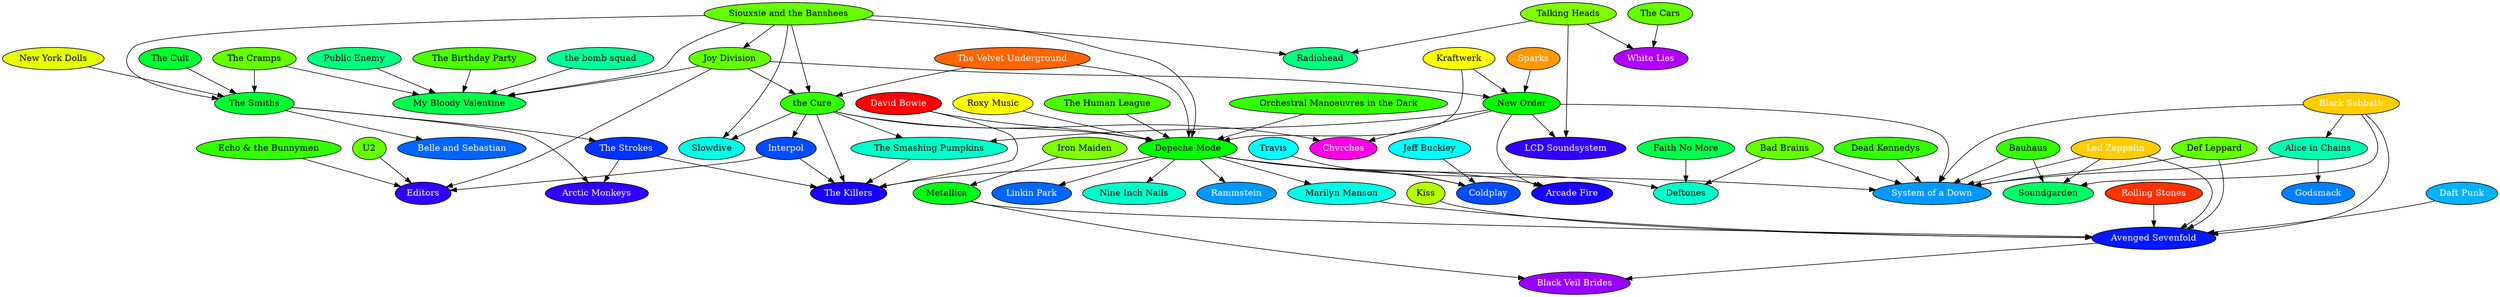 
digraph D {
	overlap=false
	node [style="filled"]

"Alice in Chains" [URL="https://en.wikipedia.org/wiki/Alice_in_Chains" founded="1987" fillcolor="#00ffb2" fontcolor="#000000"]
"Alice in Chains" -> "Godsmack"
"Alice in Chains" -> "System of a Down"
"Arcade Fire" [URL="https://en.wikipedia.org/wiki/Arcade_Fire" founded="2001" fillcolor="#1900ff" fontcolor="#ffffff"]
"Arctic Monkeys" [URL="https://en.wikipedia.org/wiki/Arctic_Monkeys" founded="2002" fillcolor="#3200ff" fontcolor="#ffffff"]
"Avenged Sevenfold" [URL="https://en.wikipedia.org/wiki/Avenged_Sevenfold" founded="1999" fillcolor="#0019ff" fontcolor="#ffffff"]
"Avenged Sevenfold" -> "Black Veil Brides"
"Bad Brains" [URL="https://en.wikipedia.org/wiki/Bad_Brains" founded="1976" fillcolor="#65ff00" fontcolor="#000000"]
"Bad Brains" -> "Deftones"
"Bad Brains" -> "System of a Down"
"Bauhaus" [URL="https://en.wikipedia.org/wiki/Bauhaus_(band)" founded="1978" fillcolor="#33ff00" fontcolor="#000000"]
"Bauhaus" -> "System of a Down"
"Bauhaus" -> "Soundgarden"
"Belle and Sebastian" [URL="https://en.wikipedia.org/wiki/Belle_and_Sebastian" founded="1996" fillcolor="#0066ff" fontcolor="#ffffff"]
"Black Sabbath" [URL="https://en.wikipedia.org/wiki/Black_Sabbath" founded="1968" fillcolor="#ffcc00" fontcolor="#ffffff"]
"Black Sabbath" -> "Alice in Chains"
"Black Sabbath" -> "Soundgarden"
"Black Sabbath" -> "System of a Down"
"Black Sabbath" -> "Avenged Sevenfold"
"Black Veil Brides" [URL="https://en.wikipedia.org/wiki/Black_Veil_Brides" founded="2006" fillcolor="#9900ff" fontcolor="#ffffff"]
"Chvrches" [URL="https://en.wikipedia.org/wiki/Chvrches" founded="2011" fillcolor="#ff00e5" fontcolor="#ffffff"]
"Coldplay" [URL="https://en.wikipedia.org/wiki/Coldplay" founded="1997" fillcolor="#004cff" fontcolor="#ffffff"]
"Daft Punk" [URL="https://en.wikipedia.org/wiki/Daft_Punk" founded="1993" fillcolor="#00b2ff" fontcolor="#ffffff"]
"Daft Punk" -> "Avenged Sevenfold"
"David Bowie" [URL="https://en.wikipedia.org/wiki/David_Bowie" founded="1960" fillcolor="#ff0000" fontcolor="#ffffff"]
"David Bowie" -> "Depeche Mode"
"David Bowie" -> "The Killers"
"Dead Kennedys" [URL="https://en.wikipedia.org/wiki/Dead_Kennedys" founded="1978" fillcolor="#33ff00" fontcolor="#000000"]
"Dead Kennedys" -> "System of a Down"
"Def Leppard" [URL="https://en.wikipedia.org/wiki/Def_Leppard" founded="1976" fillcolor="#65ff00" fontcolor="#000000"]
"Def Leppard" -> "System of a Down"
"Def Leppard" -> "Avenged Sevenfold"
"Deftones" [URL="https://en.wikipedia.org/wiki/Deftones" founded="1988" fillcolor="#00ffcb" fontcolor="#000000"]
"Depeche Mode" [URL="https://en.wikipedia.org/wiki/Depeche_Mode" founded="1980" fillcolor="#00ff00" fontcolor="#000000"]
"Depeche Mode" -> "System of a Down"
"Depeche Mode" -> "Arcade Fire"
"Depeche Mode" -> "Coldplay"
"Depeche Mode" -> "Deftones"
"Depeche Mode" -> "Linkin Park"
"Depeche Mode" -> "Marilyn Manson"
"Depeche Mode" -> "Nine Inch Nails"
"Depeche Mode" -> "Rammstein"
"Depeche Mode" -> "The Killers"
"Echo & the Bunnymen" [URL="https://en.wikipedia.org/wiki/Echo_%26_the_Bunnymen" founded="1978" fillcolor="#33ff00" fontcolor="#000000"]
"Echo & the Bunnymen" -> "Editors"
"Editors" [URL="https://en.wikipedia.org/wiki/Editors_(band)" founded="2002" fillcolor="#3200ff" fontcolor="#ffffff"]
"Faith No More" [URL="https://en.wikipedia.org/wiki/Faith_No_More" founded="1983" fillcolor="#00ff4c" fontcolor="#000000"]
"Faith No More" -> "Deftones"
"Godsmack" [URL="https://en.wikipedia.org/wiki/Godsmack" founded="1995" fillcolor="#007fff" fontcolor="#ffffff"]
"Interpol" [URL="https://en.wikipedia.org/wiki/Interpol_(band)" founded="1997" fillcolor="#004cff" fontcolor="#ffffff"]
"Interpol" -> "The Killers"
"Interpol" -> "Editors"
"Iron Maiden" [URL="https://en.wikipedia.org/wiki/Iron_Maiden" founded="1975" fillcolor="#7fff00" fontcolor="#000000"]
"Iron Maiden" -> "Metallica"
"Jeff Buckley" [URL="https://en.wikipedia.org/wiki/Jeff_Buckley" founded="1990" fillcolor="#00ffff" fontcolor="#000000"]
"Jeff Buckley" -> "Coldplay"
"Joy Division" [URL="https://en.wikipedia.org/wiki/Joy_Division" founded="1976" fillcolor="#65ff00" fontcolor="#000000"]
"Joy Division" -> "My Bloody Valentine"
"Joy Division" -> "New Order"
"Joy Division" -> "the Cure"
"Joy Division" -> "Editors"
"Kiss" [URL="https://en.wikipedia.org/wiki/Kiss_(band)" founded="1973" fillcolor="#b2ff00" fontcolor="#000000"]
"Kiss" -> "Avenged Sevenfold"
"Kraftwerk" [URL="https://en.wikipedia.org/wiki/Kraftwerk" founded="1970" fillcolor="#ffff00" fontcolor="#000000"]
"Kraftwerk" -> "Depeche Mode"
"Kraftwerk" -> "New Order"
"LCD Soundsystem" [URL="https://en.wikipedia.org/wiki/LCD_Soundsystem" founded="2002" fillcolor="#3200ff" fontcolor="#ffffff"]
"Led Zeppelin" [URL="https://en.wikipedia.org/wiki/Led_Zeppelin" founded="1968" fillcolor="#ffcc00" fontcolor="#ffffff"]
"Led Zeppelin" -> "Avenged Sevenfold"
"Led Zeppelin" -> "Soundgarden"
"Led Zeppelin" -> "System of a Down"
"Linkin Park" [URL="https://en.wikipedia.org/wiki/Linkin_Park" founded="1996" fillcolor="#0066ff" fontcolor="#ffffff"]
"Marilyn Manson" [URL="https://en.wikipedia.org/wiki/Marilyn_Manson" founded="1989" fillcolor="#00ffe5" fontcolor="#000000"]
"Marilyn Manson" -> "Avenged Sevenfold"
"Metallica" [URL="https://en.wikipedia.org/wiki/Metallica" founded="1981" fillcolor="#00ff19" fontcolor="#000000"]
"Metallica" -> "Black Veil Brides"
"Metallica" -> "Avenged Sevenfold"
"Nine Inch Nails" [URL="https://en.wikipedia.org/wiki/Nine_Inch_Nails" founded="1988" fillcolor="#00ffcb" fontcolor="#000000"]
"My Bloody Valentine" [URL="https://en.wikipedia.org/wiki/My_Bloody_Valentine_(band)" founded="1983" fillcolor="#00ff4c" fontcolor="#000000"]
"New Order" [URL="https://en.wikipedia.org/wiki/New_Order" founded="1980" fillcolor="#00ff00" fontcolor="#000000"]
"New Order" -> "Arcade Fire"
"New Order" -> "Chvrches"
"New Order" -> "LCD Soundsystem"
"New Order" -> "System of a Down"
"New Order" -> "The Smashing Pumpkins"
"New York Dolls" [URL="https://en.wikipedia.org/wiki/New_York_Dolls" founded="1971" fillcolor="#e5ff00" fontcolor="#000000"]
"New York Dolls" -> "The Smiths"
"Orchestral Manoeuvres in the Dark" [URL="https://en.wikipedia.org/wiki/Orchestral_Manoeuvres_in_the_Dark" founded="1978" fillcolor="#33ff00" fontcolor="#000000"]
"Orchestral Manoeuvres in the Dark" -> "Depeche Mode"
"Public Enemy" [URL="https://en.wikipedia.org/wiki/Public_Enemy" founded="1985" fillcolor="#00ff7f" fontcolor="#000000"]
"Public Enemy" -> "My Bloody Valentine"
"Radiohead" [URL="https://en.wikipedia.org/wiki/Radiohead" founded="1985" fillcolor="#00ff7f" fontcolor="#000000"]
"Rammstein" [URL="https://en.wikipedia.org/wiki/Rammstein" founded="1994" fillcolor="#0099ff" fontcolor="#ffffff"]
"Rolling Stones" [URL="https://en.wikipedia.org/wiki/The_Rolling_Stones" founded="1962" fillcolor="#ff3200" fontcolor="#ffffff"]
"Rolling Stones" -> "Avenged Sevenfold"
"Roxy Music" [URL="https://en.wikipedia.org/wiki/Roxy_Music" founded="1970" fillcolor="#ffff00" fontcolor="#000000"]
"Roxy Music" -> "Depeche Mode"
"Siouxsie and the Banshees" [URL="https://en.wikipedia.org/wiki/Siouxsie_and_the_Banshees" founded="1976" fillcolor="#65ff00" fontcolor="#000000"]
"Siouxsie and the Banshees" -> "Depeche Mode"
"Siouxsie and the Banshees" -> "Joy Division"
"Siouxsie and the Banshees" -> "My Bloody Valentine"
"Siouxsie and the Banshees" -> "Radiohead"
"Siouxsie and the Banshees" -> "Slowdive"
"Siouxsie and the Banshees" -> "The Smiths"
"Siouxsie and the Banshees" -> "the Cure"
"Slowdive" [URL="https://en.wikipedia.org/wiki/Slowdive" founded="1989" fillcolor="#00ffe5" fontcolor="#000000"]
"Soundgarden" [URL="https://en.wikipedia.org/wiki/Soundgarden" founded="1984" fillcolor="#00ff66" fontcolor="#000000"]
"Sparks" [URL="https://en.wikipedia.org/wiki/Sparks_(band)" founded="1966" fillcolor="#ff9900" fontcolor="#ffffff"]
"Sparks" -> "New Order"
"System of a Down" [URL="https://en.wikipedia.org/wiki/System_of_a_Down" founded="1994" fillcolor="#0099ff" fontcolor="#ffffff"]
"Talking Heads" [URL="https://en.wikipedia.org/wiki/Talking_Heads" founded="1975" fillcolor="#7fff00" fontcolor="#000000"]
"Talking Heads" -> "White Lies"
"Talking Heads" -> "LCD Soundsystem"
"Talking Heads" -> "Radiohead"
"The Birthday Party" [URL="https://en.wikipedia.org/wiki/The_Birthday_Party_(band)" founded="1977" fillcolor="#4cff00" fontcolor="#000000"]
"The Birthday Party" -> "My Bloody Valentine"
"The Cars" [URL="https://en.wikipedia.org/wiki/The_Cars" founded="1976" fillcolor="#65ff00" fontcolor="#000000"]
"The Cars" -> "White Lies"
"The Cramps" [URL="https://en.wikipedia.org/wiki/The_Cramps" founded="1976" fillcolor="#65ff00" fontcolor="#000000"]
"The Cramps" -> "My Bloody Valentine"
"The Cramps" -> "The Smiths"
"The Cult" [URL="https://en.wikipedia.org/wiki/The_Cult" founded="1982" fillcolor="#00ff32" fontcolor="#000000"]
"The Cult" -> "The Smiths"
"The Human League" [URL="https://en.wikipedia.org/wiki/The_Human_League" founded="1977" fillcolor="#4cff00" fontcolor="#000000"]
"The Human League" -> "Depeche Mode"
"The Killers" [URL="https://en.wikipedia.org/wiki/The_Killers" founded="2001" fillcolor="#1900ff" fontcolor="#ffffff"]
"The Smashing Pumpkins" [URL="https://en.wikipedia.org/wiki/The_Smashing_Pumpkins" founded="1988" fillcolor="#00ffcb" fontcolor="#000000"]
"The Smashing Pumpkins" -> "The Killers"
"The Smiths" [URL="https://en.wikipedia.org/wiki/The_Smiths" founded="1982" fillcolor="#00ff32" fontcolor="#000000"]
"The Smiths" -> "Arctic Monkeys"
"The Smiths" -> "Belle and Sebastian"
"The Smiths" -> "The Strokes"
"The Strokes" [URL="https://en.wikipedia.org/wiki/The_Strokes" founded="1998" fillcolor="#0033ff" fontcolor="#ffffff"]
"The Strokes" -> "Arctic Monkeys"
"The Strokes" -> "The Killers"
"The Velvet Underground" [URL="https://en.wikipedia.org/wiki/The_Velvet_Underground" founded="1964" fillcolor="#ff6500" fontcolor="#ffffff"]
"The Velvet Underground" -> "Depeche Mode"
"The Velvet Underground" -> "the Cure"
"the Cure" [URL="https://en.wikipedia.org/wiki/The_Cure" founded="1978" fillcolor="#33ff00" fontcolor="#000000"]
"the Cure" -> "Chvrches"
"the Cure" -> "Depeche Mode"
"the Cure" -> "Interpol"
"the Cure" -> "Slowdive"
"the Cure" -> "The Killers"
"the Cure" -> "The Smashing Pumpkins"
"the bomb squad" [URL="https://en.wikipedia.org/wiki/The_Bomb_Squad" founded="1986" fillcolor="#00ff99" fontcolor="#000000"]
"the bomb squad" -> "My Bloody Valentine"
"Travis" [URL="https://en.wikipedia.org/wiki/Travis_(band)" founded="1990" fillcolor="#00ffff" fontcolor="#000000"]
"Travis" -> "Coldplay"
"U2" [URL="https://en.wikipedia.org/wiki/U2" founded="1976" fillcolor="#65ff00" fontcolor="#000000"]
"U2" -> "Editors"
"White Lies" [URL="https://en.wikipedia.org/wiki/White_Lies_(band" founded="2007" fillcolor="#b200ff" fontcolor="#ffffff"]
}
